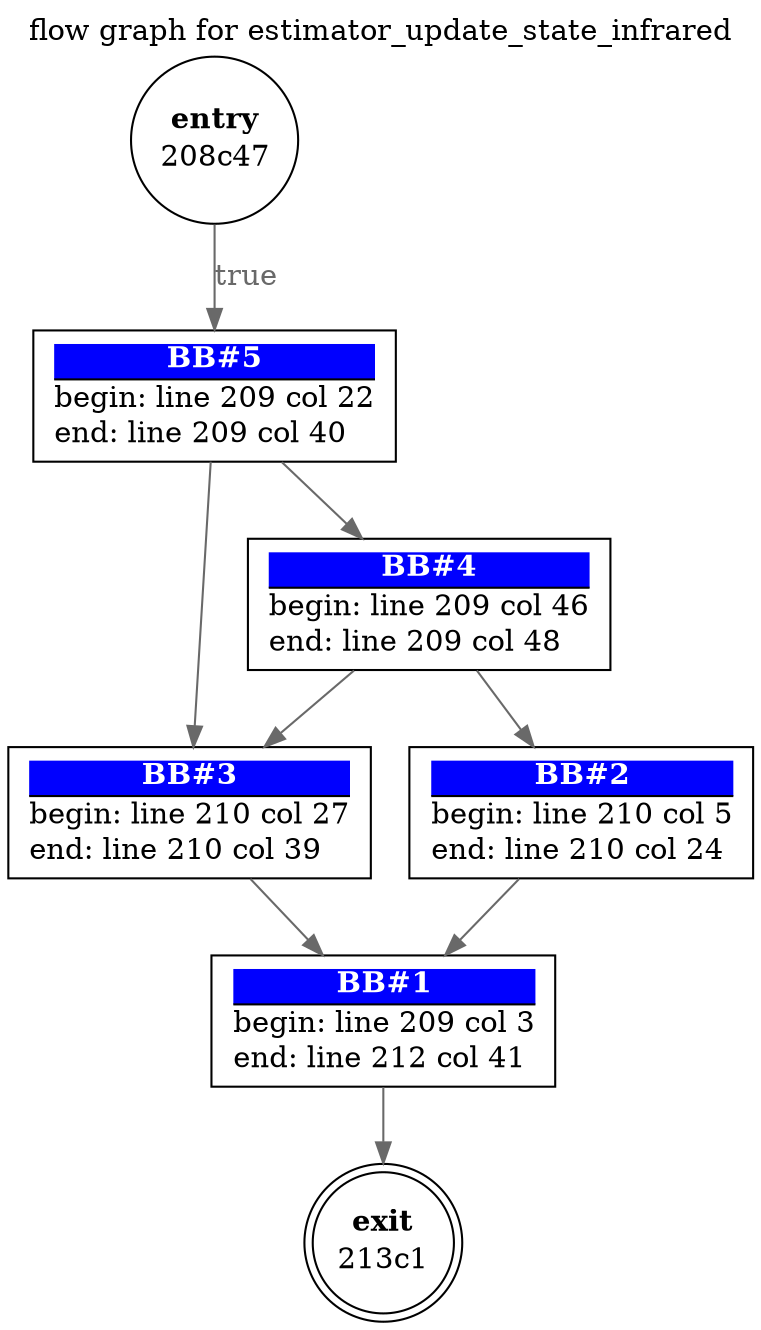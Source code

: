 digraph estimatorupdatestateinfrared{ 
  label="flow graph for estimator_update_state_infrared"
  labelloc="t"
  0 [label=<<TABLE border="0" cellborder="0" cellpadding="0"><TR><TD border="0" bgcolor="#ffffff" sides="b"><FONT color="#000000"><B>exit</B></FONT></TD></TR><TR><TD>213c1</TD></TR></TABLE>>, shape=doublecircle, margin=0]
  1 [label=<<TABLE border="0" cellborder="0" cellpadding="0"><TR><TD border="1" bgcolor="#0000ff" sides="b"><FONT color="#ffffff"><B>BB#1</B></FONT></TD></TR><TR><TD align="left">begin: line 209 col 3</TD></TR><TR><TD align="left">end: line 212 col 41</TD></TR></TABLE>>, shape=box]
  1->0[label="" fontcolor=dimgray color=dimgray]
  2 [label=<<TABLE border="0" cellborder="0" cellpadding="0"><TR><TD border="1" bgcolor="#0000ff" sides="b"><FONT color="#ffffff"><B>BB#2</B></FONT></TD></TR><TR><TD align="left">begin: line 210 col 5</TD></TR><TR><TD align="left">end: line 210 col 24</TD></TR></TABLE>>, shape=box]
  2->1[label="" fontcolor=dimgray color=dimgray]
  3 [label=<<TABLE border="0" cellborder="0" cellpadding="0"><TR><TD border="1" bgcolor="#0000ff" sides="b"><FONT color="#ffffff"><B>BB#3</B></FONT></TD></TR><TR><TD align="left">begin: line 210 col 27</TD></TR><TR><TD align="left">end: line 210 col 39</TD></TR></TABLE>>, shape=box]
  3->1[label="" fontcolor=dimgray color=dimgray]
  4 [label=<<TABLE border="0" cellborder="0" cellpadding="0"><TR><TD border="1" bgcolor="#0000ff" sides="b"><FONT color="#ffffff"><B>BB#4</B></FONT></TD></TR><TR><TD align="left">begin: line 209 col 46</TD></TR><TR><TD align="left">end: line 209 col 48</TD></TR></TABLE>>, shape=box]
  4->2[label="" fontcolor=dimgray color=dimgray]
  4->3[label="" fontcolor=dimgray color=dimgray]
  5 [label=<<TABLE border="0" cellborder="0" cellpadding="0"><TR><TD border="1" bgcolor="#0000ff" sides="b"><FONT color="#ffffff"><B>BB#5</B></FONT></TD></TR><TR><TD align="left">begin: line 209 col 22</TD></TR><TR><TD align="left">end: line 209 col 40</TD></TR></TABLE>>, shape=box]
  5->4[label="" fontcolor=dimgray color=dimgray]
  5->3[label="" fontcolor=dimgray color=dimgray]
  6 [label=<<TABLE border="0" cellborder="0" cellpadding="0"><TR><TD border="0" bgcolor="#ffffff" sides="b"><FONT color="#000000"><B>entry</B></FONT></TD></TR><TR><TD>208c47</TD></TR></TABLE>>, shape=circle, margin=0]
  6->5[label="true" fontcolor=dimgray color=dimgray]
}
